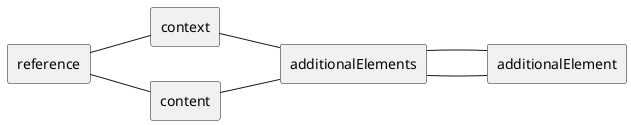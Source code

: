 @startuml
left to right direction
rectangle reference
rectangle context
rectangle content
rectangle additionalElements as aEs1
rectangle additionalElement as aE1

reference -- context
reference -- content

context -- aEs1
content -- aEs1

aEs1 -- aE1
aEs1 -- aE1

@enduml
